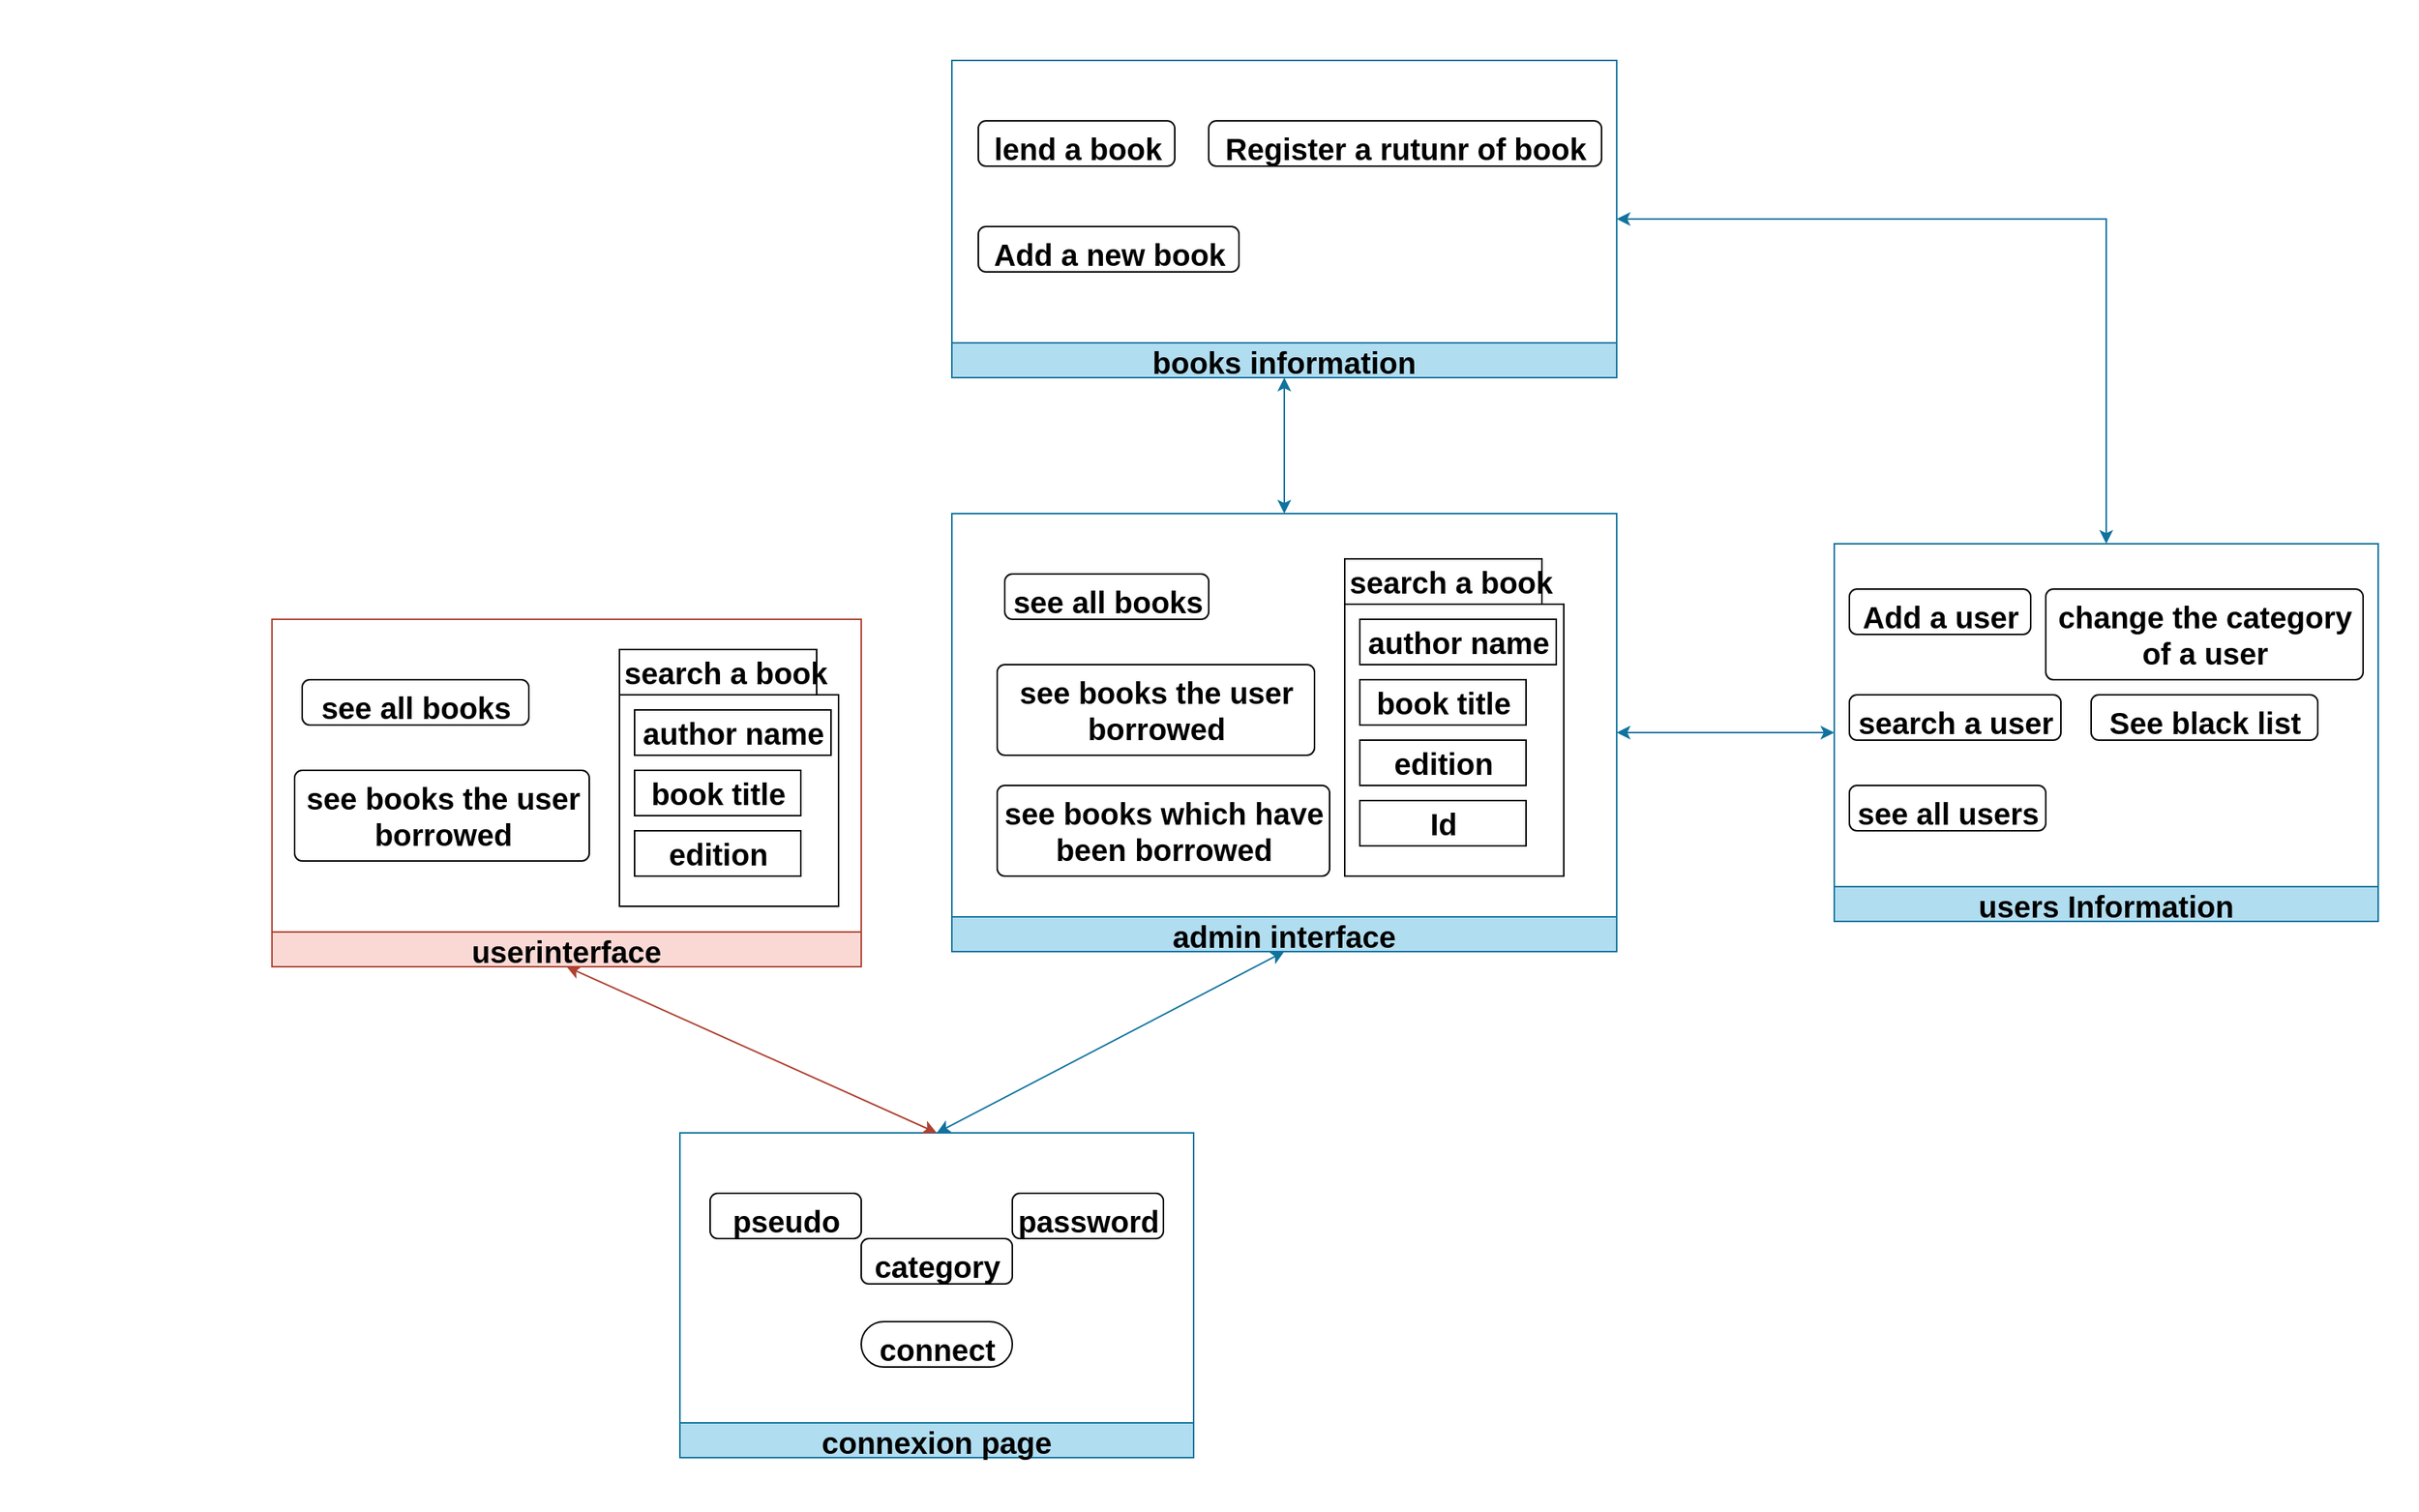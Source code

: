 <mxfile>
    <diagram id="EYq71LSqy9QnQWPueRVv" name="Page-1">
        <mxGraphModel dx="3847" dy="2444" grid="1" gridSize="10" guides="1" tooltips="1" connect="1" arrows="1" fold="1" page="1" pageScale="1" pageWidth="827" pageHeight="1169" background="#ffffff" math="0" shadow="0">
            <root>
                <mxCell id="0"/>
                <mxCell id="1" parent="0"/>
                <mxCell id="185" value="" style="swimlane;startSize=0;shadow=0;labelBackgroundColor=none;fontColor=#000000;strokeColor=none;fillColor=#FFFFFF;fontStyle=1;fontSize=20;" parent="1" vertex="1">
                    <mxGeometry x="-970" y="-600" width="1600" height="1000" as="geometry"/>
                </mxCell>
                <mxCell id="2" value="users Information" style="swimlane;direction=west;strokeColor=#10739e;fillColor=#b1ddf0;fontColor=#000000;shadow=0;sketch=0;fontStyle=1;fontSize=20;" parent="185" vertex="1">
                    <mxGeometry x="1214" y="360" width="360" height="250" as="geometry"/>
                </mxCell>
                <mxCell id="6" value="Add a user" style="html=1;align=center;verticalAlign=top;rounded=1;absoluteArcSize=1;arcSize=10;dashed=0;strokeColor=#000000;fillColor=none;fontColor=#000000;shadow=0;sketch=0;fontStyle=1;fontSize=20;" parent="2" vertex="1">
                    <mxGeometry x="10" y="30" width="120" height="30" as="geometry"/>
                </mxCell>
                <mxCell id="7" value="search a user" style="html=1;align=center;verticalAlign=top;rounded=1;absoluteArcSize=1;arcSize=10;dashed=0;strokeColor=#000000;fillColor=none;fontColor=#000000;shadow=0;sketch=0;fontStyle=1;fontSize=20;" parent="2" vertex="1">
                    <mxGeometry x="10" y="100" width="140" height="30" as="geometry"/>
                </mxCell>
                <mxCell id="8" value="change the category &lt;br style=&quot;font-size: 20px;&quot;&gt;of&amp;nbsp;a user" style="html=1;align=center;verticalAlign=top;rounded=1;absoluteArcSize=1;arcSize=10;dashed=0;strokeColor=#000000;fillColor=none;fontColor=#000000;shadow=0;sketch=0;fontStyle=1;fontSize=20;" parent="2" vertex="1">
                    <mxGeometry x="140" y="30" width="210" height="60" as="geometry"/>
                </mxCell>
                <mxCell id="9" value="See black list" style="html=1;align=center;verticalAlign=top;rounded=1;absoluteArcSize=1;arcSize=10;dashed=0;strokeColor=#000000;fillColor=none;fontColor=#000000;shadow=0;sketch=0;fontStyle=1;fontSize=20;" parent="2" vertex="1">
                    <mxGeometry x="170" y="100" width="150" height="30" as="geometry"/>
                </mxCell>
                <mxCell id="10" value="see all users" style="html=1;align=center;verticalAlign=top;rounded=1;absoluteArcSize=1;arcSize=10;dashed=0;strokeColor=#000000;fillColor=none;fontColor=#000000;shadow=0;sketch=0;fontStyle=1;fontSize=20;" parent="2" vertex="1">
                    <mxGeometry x="10" y="160" width="130" height="30" as="geometry"/>
                </mxCell>
                <mxCell id="14" value="admin interface" style="swimlane;direction=west;strokeColor=#10739e;fillColor=#b1ddf0;fontColor=#000000;shadow=0;sketch=0;fontStyle=1;fontSize=20;" parent="185" vertex="1">
                    <mxGeometry x="630" y="340" width="440" height="290" as="geometry"/>
                </mxCell>
                <mxCell id="196" value="see books the user&lt;br style=&quot;font-size: 20px;&quot;&gt;borrowed" style="html=1;align=center;verticalAlign=top;rounded=1;absoluteArcSize=1;arcSize=10;dashed=0;strokeColor=#000000;fillColor=none;fontColor=#000000;shadow=0;sketch=0;fontStyle=1;fontSize=20;" parent="14" vertex="1">
                    <mxGeometry x="30" y="100" width="210" height="60" as="geometry"/>
                </mxCell>
                <mxCell id="197" value="see all books" style="html=1;align=center;verticalAlign=top;rounded=1;absoluteArcSize=1;arcSize=10;dashed=0;strokeColor=#000000;fillColor=none;fontColor=#000000;shadow=0;sketch=0;fontStyle=1;fontSize=20;" parent="14" vertex="1">
                    <mxGeometry x="35" y="40" width="135" height="30" as="geometry"/>
                </mxCell>
                <mxCell id="198" value="search a book" style="shape=folder;fontStyle=1;tabWidth=140;tabHeight=30;tabPosition=left;html=1;boundedLbl=1;labelInHeader=1;container=1;collapsible=0;recursiveResize=0;fontColor=#000000;strokeColor=#000000;fillColor=none;shadow=0;sketch=0;fontSize=20;" parent="14" vertex="1">
                    <mxGeometry x="260" y="30" width="145" height="210" as="geometry"/>
                </mxCell>
                <mxCell id="199" value="author name" style="html=1;fontColor=#000000;strokeColor=#000000;fillColor=none;shadow=0;sketch=0;fontStyle=1;fontSize=20;" parent="198" vertex="1">
                    <mxGeometry width="130" height="30" relative="1" as="geometry">
                        <mxPoint x="10" y="40" as="offset"/>
                    </mxGeometry>
                </mxCell>
                <mxCell id="200" value="book title" style="html=1;fontColor=#000000;strokeColor=#000000;fillColor=none;shadow=0;sketch=0;fontStyle=1;fontSize=20;" parent="198" vertex="1">
                    <mxGeometry x="10" y="80" width="110" height="30" as="geometry"/>
                </mxCell>
                <mxCell id="201" value="edition" style="html=1;fontColor=#000000;strokeColor=#000000;fillColor=none;shadow=0;sketch=0;fontStyle=1;fontSize=20;" parent="198" vertex="1">
                    <mxGeometry x="10" y="120" width="110" height="30" as="geometry"/>
                </mxCell>
                <mxCell id="204" value="Id" style="html=1;fontColor=#000000;strokeColor=#000000;fillColor=none;shadow=0;sketch=0;fontStyle=1;fontSize=20;" parent="198" vertex="1">
                    <mxGeometry x="10" y="160" width="110" height="30" as="geometry"/>
                </mxCell>
                <mxCell id="205" value="see books which have&lt;br style=&quot;font-size: 20px;&quot;&gt;been borrowed" style="html=1;align=center;verticalAlign=top;rounded=1;absoluteArcSize=1;arcSize=10;dashed=0;strokeColor=#000000;fillColor=none;fontColor=#000000;shadow=0;sketch=0;fontStyle=1;fontSize=20;" parent="14" vertex="1">
                    <mxGeometry x="30" y="180" width="220" height="60" as="geometry"/>
                </mxCell>
                <mxCell id="117" style="edgeStyle=none;html=1;exitX=0.25;exitY=0;exitDx=0;exitDy=0;fontColor=#000000;shadow=0;sketch=0;fontStyle=1;fontSize=20;" parent="185" source="36" edge="1">
                    <mxGeometry relative="1" as="geometry">
                        <mxPoint x="1040" y="240" as="targetPoint"/>
                    </mxGeometry>
                </mxCell>
                <mxCell id="36" value="books information" style="swimlane;direction=west;strokeColor=#10739e;fillColor=#b1ddf0;fontColor=#000000;shadow=0;sketch=0;fontStyle=1;fontSize=20;" parent="185" vertex="1">
                    <mxGeometry x="630" y="40" width="440" height="210" as="geometry"/>
                </mxCell>
                <mxCell id="37" value="Register a rutunr of book" style="html=1;align=center;verticalAlign=top;rounded=1;absoluteArcSize=1;arcSize=10;dashed=0;strokeColor=#000000;fillColor=none;fontColor=#000000;shadow=0;sketch=0;fontStyle=1;fontSize=20;" parent="36" vertex="1">
                    <mxGeometry x="170" y="40" width="260" height="30" as="geometry"/>
                </mxCell>
                <mxCell id="38" value="lend a book" style="html=1;align=center;verticalAlign=top;rounded=1;absoluteArcSize=1;arcSize=10;dashed=0;strokeColor=#000000;fillColor=none;fontColor=#000000;shadow=0;sketch=0;fontStyle=1;fontSize=20;" parent="36" vertex="1">
                    <mxGeometry x="17.5" y="40" width="130" height="30" as="geometry"/>
                </mxCell>
                <mxCell id="206" value="Add a new book" style="html=1;align=center;verticalAlign=top;rounded=1;absoluteArcSize=1;arcSize=10;dashed=0;strokeColor=#000000;fillColor=none;fontColor=#000000;shadow=0;sketch=0;fontStyle=1;fontSize=20;" parent="36" vertex="1">
                    <mxGeometry x="17.5" y="110" width="172.5" height="30" as="geometry"/>
                </mxCell>
                <mxCell id="76" value="connexion page" style="swimlane;direction=west;strokeColor=#10739e;fillColor=#b1ddf0;fontColor=#000000;shadow=0;sketch=0;fontStyle=1;fontSize=20;" parent="185" vertex="1">
                    <mxGeometry x="450" y="750" width="340" height="215" as="geometry"/>
                </mxCell>
                <mxCell id="79" value="password" style="html=1;align=center;verticalAlign=top;rounded=1;absoluteArcSize=1;arcSize=10;dashed=0;strokeColor=#000000;fillColor=none;fontColor=#000000;shadow=0;sketch=0;fontStyle=1;fontSize=20;" parent="76" vertex="1">
                    <mxGeometry x="220" y="40" width="100" height="30" as="geometry"/>
                </mxCell>
                <mxCell id="80" value="pseudo" style="html=1;align=center;verticalAlign=top;rounded=1;absoluteArcSize=1;arcSize=10;dashed=0;strokeColor=#000000;fillColor=none;fontColor=#000000;shadow=0;sketch=0;fontStyle=1;fontSize=20;" parent="76" vertex="1">
                    <mxGeometry x="20" y="40" width="100" height="30" as="geometry"/>
                </mxCell>
                <mxCell id="82" value="connect" style="html=1;align=center;verticalAlign=top;rounded=1;absoluteArcSize=1;arcSize=100;dashed=0;strokeColor=#000000;fillColor=none;fontColor=#000000;shadow=0;sketch=0;fontStyle=1;fontSize=20;" parent="76" vertex="1">
                    <mxGeometry x="120" y="125" width="100" height="30" as="geometry"/>
                </mxCell>
                <mxCell id="216" value="category" style="html=1;align=center;verticalAlign=top;rounded=1;absoluteArcSize=1;arcSize=10;dashed=0;strokeColor=#000000;fillColor=none;fontColor=#000000;shadow=0;sketch=0;fontStyle=1;fontSize=20;" parent="76" vertex="1">
                    <mxGeometry x="120.0" y="70" width="100" height="30" as="geometry"/>
                </mxCell>
                <mxCell id="28" value="userinterface" style="swimlane;direction=west;strokeColor=#ae4132;fillColor=#fad9d5;shadow=0;sketch=0;fontColor=#000000;fontStyle=1;fontSize=20;" parent="185" vertex="1">
                    <mxGeometry x="180" y="410" width="390" height="230" as="geometry"/>
                </mxCell>
                <mxCell id="88" value="see books the user&lt;br style=&quot;font-size: 20px;&quot;&gt;borrowed" style="html=1;align=center;verticalAlign=top;rounded=1;absoluteArcSize=1;arcSize=10;dashed=0;strokeColor=#000000;fillColor=none;fontColor=#000000;shadow=0;sketch=0;fontStyle=1;fontSize=20;" parent="28" vertex="1">
                    <mxGeometry x="15" y="100" width="195" height="60" as="geometry"/>
                </mxCell>
                <mxCell id="89" value="see all books" style="html=1;align=center;verticalAlign=top;rounded=1;absoluteArcSize=1;arcSize=10;dashed=0;strokeColor=#000000;fillColor=none;fontColor=#000000;shadow=0;sketch=0;fontStyle=1;fontSize=20;" parent="28" vertex="1">
                    <mxGeometry x="20" y="40" width="150" height="30" as="geometry"/>
                </mxCell>
                <mxCell id="181" value="search a book" style="shape=folder;fontStyle=1;tabWidth=140;tabHeight=30;tabPosition=left;html=1;boundedLbl=1;labelInHeader=1;container=1;collapsible=0;recursiveResize=0;fontColor=#000000;strokeColor=#000000;fillColor=none;shadow=0;sketch=0;fontSize=20;" parent="28" vertex="1">
                    <mxGeometry x="230" y="20" width="145" height="170" as="geometry"/>
                </mxCell>
                <mxCell id="182" value="author name" style="html=1;fontColor=#000000;strokeColor=#000000;fillColor=none;shadow=0;sketch=0;fontStyle=1;fontSize=20;" parent="181" vertex="1">
                    <mxGeometry width="130" height="30" relative="1" as="geometry">
                        <mxPoint x="10" y="40" as="offset"/>
                    </mxGeometry>
                </mxCell>
                <mxCell id="183" value="book title" style="html=1;fontColor=#000000;strokeColor=#000000;fillColor=none;shadow=0;sketch=0;fontStyle=1;fontSize=20;" parent="181" vertex="1">
                    <mxGeometry x="10" y="80" width="110" height="30" as="geometry"/>
                </mxCell>
                <mxCell id="184" value="edition" style="html=1;fontColor=#000000;strokeColor=#000000;fillColor=none;shadow=0;sketch=0;fontStyle=1;fontSize=20;" parent="181" vertex="1">
                    <mxGeometry x="10" y="120" width="110" height="30" as="geometry"/>
                </mxCell>
                <mxCell id="207" value="" style="endArrow=classic;startArrow=classic;html=1;rounded=0;shadow=0;exitX=0;exitY=0.5;exitDx=0;exitDy=0;entryX=1;entryY=0.5;entryDx=0;entryDy=0;strokeColor=#10739e;fontStyle=1;fillColor=#b1ddf0;fontSize=20;" parent="185" source="14" target="2" edge="1">
                    <mxGeometry width="50" height="50" relative="1" as="geometry">
                        <mxPoint x="1190" y="490" as="sourcePoint"/>
                        <mxPoint x="1240" y="440" as="targetPoint"/>
                    </mxGeometry>
                </mxCell>
                <mxCell id="208" value="" style="endArrow=classic;startArrow=classic;html=1;rounded=0;shadow=0;entryX=0.5;entryY=0;entryDx=0;entryDy=0;strokeColor=#10739e;fontStyle=1;fillColor=#b1ddf0;fontSize=20;" parent="185" source="14" target="36" edge="1">
                    <mxGeometry width="50" height="50" relative="1" as="geometry">
                        <mxPoint x="1224" y="495.0" as="sourcePoint"/>
                        <mxPoint x="1080" y="495.0" as="targetPoint"/>
                    </mxGeometry>
                </mxCell>
                <mxCell id="209" value="" style="endArrow=classic;startArrow=classic;html=1;rounded=0;shadow=0;entryX=0.5;entryY=0;entryDx=0;entryDy=0;strokeColor=#10739e;exitX=0.5;exitY=1;exitDx=0;exitDy=0;fontStyle=1;fillColor=#b1ddf0;fontSize=20;" parent="185" source="76" target="14" edge="1">
                    <mxGeometry width="50" height="50" relative="1" as="geometry">
                        <mxPoint x="560" y="700.0" as="sourcePoint"/>
                        <mxPoint x="560" y="600" as="targetPoint"/>
                    </mxGeometry>
                </mxCell>
                <mxCell id="210" value="" style="endArrow=classic;startArrow=classic;html=1;rounded=0;shadow=0;entryX=0.5;entryY=1;entryDx=0;entryDy=0;strokeColor=#ae4132;exitX=0.5;exitY=0;exitDx=0;exitDy=0;fontStyle=1;fillColor=#fad9d5;fontSize=20;" parent="185" source="28" target="76" edge="1">
                    <mxGeometry width="50" height="50" relative="1" as="geometry">
                        <mxPoint x="330" y="870" as="sourcePoint"/>
                        <mxPoint x="613" y="630" as="targetPoint"/>
                    </mxGeometry>
                </mxCell>
                <mxCell id="211" value="" style="endArrow=classic;startArrow=classic;html=1;rounded=0;shadow=0;entryX=0;entryY=0.5;entryDx=0;entryDy=0;strokeColor=#10739e;exitX=0.5;exitY=1;exitDx=0;exitDy=0;fontStyle=1;fillColor=#b1ddf0;fontSize=20;" parent="185" source="2" target="36" edge="1">
                    <mxGeometry width="50" height="50" relative="1" as="geometry">
                        <mxPoint x="1370" y="240.0" as="sourcePoint"/>
                        <mxPoint x="1370" y="140" as="targetPoint"/>
                        <Array as="points">
                            <mxPoint x="1394" y="145"/>
                        </Array>
                    </mxGeometry>
                </mxCell>
            </root>
        </mxGraphModel>
    </diagram>
</mxfile>